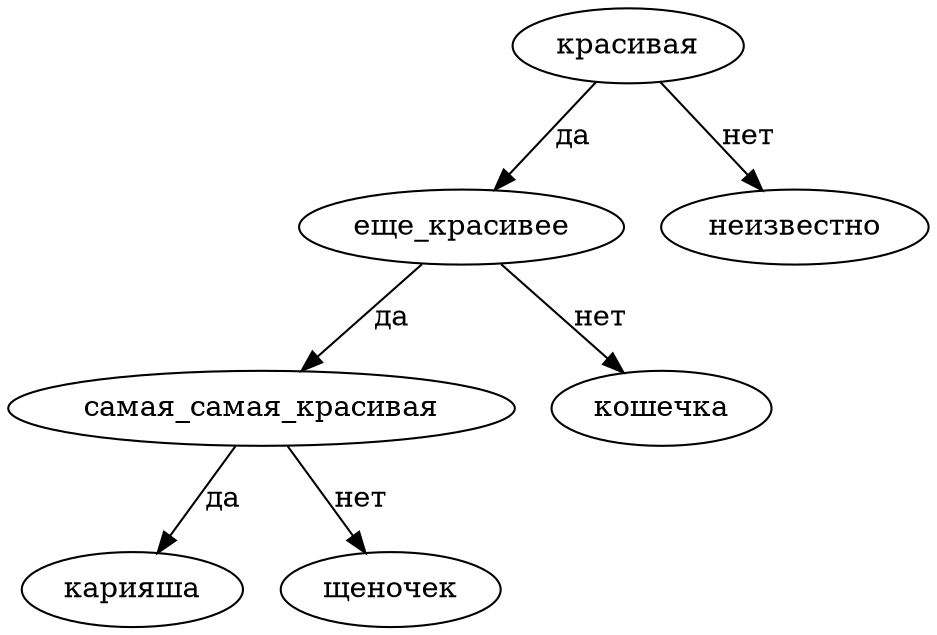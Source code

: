 digraph DotGraph
{
    Node1 [shape="ellipse", color="black", fontcolor="black", fillcolor="black", style="solid", weight="1", label="красивая"];
    Node3 [shape="ellipse", color="black", fontcolor="black", fillcolor="black", style="solid", weight="1", label="еще_красивее"];
    Node7 [shape="ellipse", color="black", fontcolor="black", fillcolor="black", style="solid", weight="1", label="самая_самая_красивая"];
    Node15 [shape="ellipse", color="black", fontcolor="black", fillcolor="black", style="solid", weight="1", label="карияша"];
    Node7 -> Node15 [color="black", style="solid", weight="1", label="да"];
    Node16 [shape="ellipse", color="black", fontcolor="black", fillcolor="black", style="solid", weight="1", label="щеночек"];
    Node7 -> Node16 [color="black", style="solid", weight="1", label="нет"];
    Node3 -> Node7 [color="black", style="solid", weight="1", label="да"];
    Node8 [shape="ellipse", color="black", fontcolor="black", fillcolor="black", style="solid", weight="1", label="кошечка"];
    Node3 -> Node8 [color="black", style="solid", weight="1", label="нет"];
    Node1 -> Node3 [color="black", style="solid", weight="1", label="да"];
    Node4 [shape="ellipse", color="black", fontcolor="black", fillcolor="black", style="solid", weight="1", label="неизвестно"];
    Node1 -> Node4 [color="black", style="solid", weight="1", label="нет"];
}
